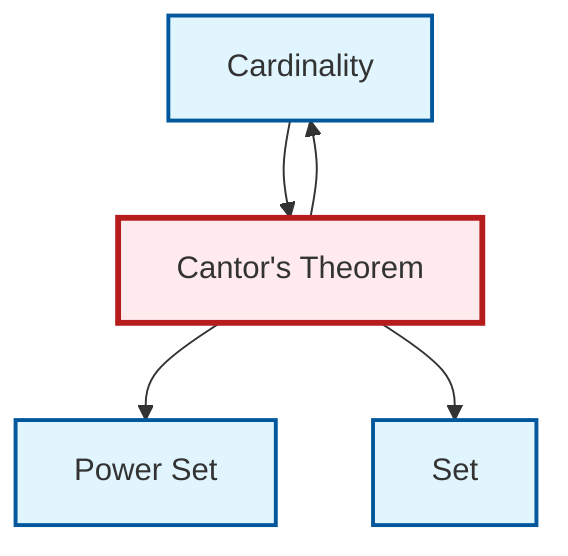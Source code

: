 graph TD
    classDef definition fill:#e1f5fe,stroke:#01579b,stroke-width:2px
    classDef theorem fill:#f3e5f5,stroke:#4a148c,stroke-width:2px
    classDef axiom fill:#fff3e0,stroke:#e65100,stroke-width:2px
    classDef example fill:#e8f5e9,stroke:#1b5e20,stroke-width:2px
    classDef current fill:#ffebee,stroke:#b71c1c,stroke-width:3px
    def-cardinality["Cardinality"]:::definition
    thm-cantor["Cantor's Theorem"]:::theorem
    def-power-set["Power Set"]:::definition
    def-set["Set"]:::definition
    thm-cantor --> def-power-set
    thm-cantor --> def-set
    def-cardinality --> thm-cantor
    thm-cantor --> def-cardinality
    class thm-cantor current